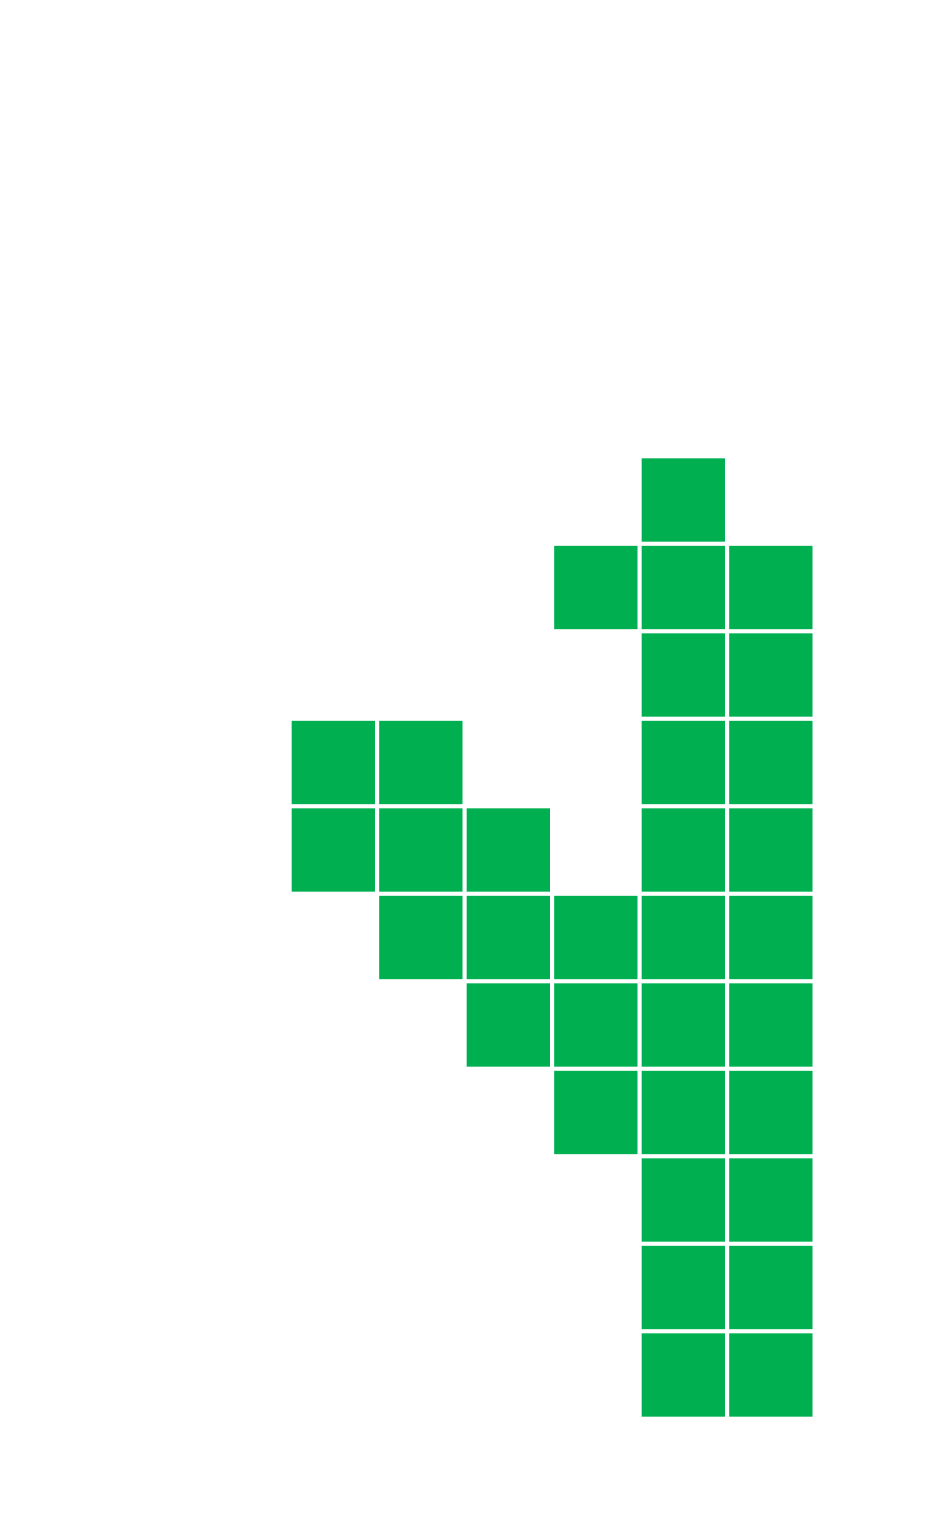 digraph G {
	node [shape=none] 
Mat1 [label=<
 <table border="0" cellborder="0" cellspacing = "2">
<tr><td BGCOLOR = "#FFFFFF" height="40" width="40"></td><td BGCOLOR = "#FFFFFF" height="40" width="40"></td><td BGCOLOR = "#FFFFFF" height="40" width="40"></td><td BGCOLOR = "#FFFFFF" height="40" width="40"></td><td BGCOLOR = "#FFFFFF" height="40" width="40"></td><td BGCOLOR = "#FFFFFF" height="40" width="40"></td><td BGCOLOR = "#FFFFFF" height="40" width="40"></td><td BGCOLOR = "#FFFFFF" height="40" width="40"></td><td BGCOLOR = "#FFFFFF" height="40" width="40"></td><td BGCOLOR = "#FFFFFF" height="40" width="40"></td></tr>
<tr><td BGCOLOR = "#FFFFFF" height="40" width="40"></td><td BGCOLOR = "#FFFFFF" height="40" width="40"></td><td BGCOLOR = "#FFFFFF" height="40" width="40"></td><td BGCOLOR = "#FFFFFF" height="40" width="40"></td><td BGCOLOR = "#FFFFFF" height="40" width="40"></td><td BGCOLOR = "#FFFFFF" height="40" width="40"></td><td BGCOLOR = "#FFFFFF" height="40" width="40"></td><td BGCOLOR = "#FFFFFF" height="40" width="40"></td><td BGCOLOR = "#FFFFFF" height="40" width="40"></td><td BGCOLOR = "#FFFFFF" height="40" width="40"></td></tr>
<tr><td BGCOLOR = "#FFFFFF" height="40" width="40"></td><td BGCOLOR = "#FFFFFF" height="40" width="40"></td><td BGCOLOR = "#FFFFFF" height="40" width="40"></td><td BGCOLOR = "#FFFFFF" height="40" width="40"></td><td BGCOLOR = "#FFFFFF" height="40" width="40"></td><td BGCOLOR = "#FFFFFF" height="40" width="40"></td><td BGCOLOR = "#FFFFFF" height="40" width="40"></td><td BGCOLOR = "#FFFFFF" height="40" width="40"></td><td BGCOLOR = "#FFFFFF" height="40" width="40"></td><td BGCOLOR = "#FFFFFF" height="40" width="40"></td></tr>
<tr><td BGCOLOR = "#FFFFFF" height="40" width="40"></td><td BGCOLOR = "#FFFFFF" height="40" width="40"></td><td BGCOLOR = "#FFFFFF" height="40" width="40"></td><td BGCOLOR = "#FFFFFF" height="40" width="40"></td><td BGCOLOR = "#FFFFFF" height="40" width="40"></td><td BGCOLOR = "#FFFFFF" height="40" width="40"></td><td BGCOLOR = "#FFFFFF" height="40" width="40"></td><td BGCOLOR = "#FFFFFF" height="40" width="40"></td><td BGCOLOR = "#FFFFFF" height="40" width="40"></td><td BGCOLOR = "#FFFFFF" height="40" width="40"></td></tr>
<tr><td BGCOLOR = "#FFFFFF" height="40" width="40"></td><td BGCOLOR = "#FFFFFF" height="40" width="40"></td><td BGCOLOR = "#FFFFFF" height="40" width="40"></td><td BGCOLOR = "#FFFFFF" height="40" width="40"></td><td BGCOLOR = "#FFFFFF" height="40" width="40"></td><td BGCOLOR = "#FFFFFF" height="40" width="40"></td><td BGCOLOR = "#FFFFFF" height="40" width="40"></td><td BGCOLOR = "#FFFFFF" height="40" width="40"></td><td BGCOLOR = "#FFFFFF" height="40" width="40"></td><td BGCOLOR = "#FFFFFF" height="40" width="40"></td></tr>
<tr><td BGCOLOR = "#FFFFFF" height="40" width="40"></td><td BGCOLOR = "#FFFFFF" height="40" width="40"></td><td BGCOLOR = "#FFFFFF" height="40" width="40"></td><td BGCOLOR = "#FFFFFF" height="40" width="40"></td><td BGCOLOR = "#FFFFFF" height="40" width="40"></td><td BGCOLOR = "#FFFFFF" height="40" width="40"></td><td BGCOLOR = "#FFFFFF" height="40" width="40"></td><td BGCOLOR = "#00B050" height="40" width="40"></td><td BGCOLOR = "#FFFFFF" height="40" width="40"></td><td BGCOLOR = "#FFFFFF" height="40" width="40"></td></tr>
<tr><td BGCOLOR = "#FFFFFF" height="40" width="40"></td><td BGCOLOR = "#FFFFFF" height="40" width="40"></td><td BGCOLOR = "#FFFFFF" height="40" width="40"></td><td BGCOLOR = "#FFFFFF" height="40" width="40"></td><td BGCOLOR = "#FFFFFF" height="40" width="40"></td><td BGCOLOR = "#FFFFFF" height="40" width="40"></td><td BGCOLOR = "#00B050" height="40" width="40"></td><td BGCOLOR = "#00B050" height="40" width="40"></td><td BGCOLOR = "#00B050" height="40" width="40"></td><td BGCOLOR = "#FFFFFF" height="40" width="40"></td></tr>
<tr><td BGCOLOR = "#FFFFFF" height="40" width="40"></td><td BGCOLOR = "#FFFFFF" height="40" width="40"></td><td BGCOLOR = "#FFFFFF" height="40" width="40"></td><td BGCOLOR = "#FFFFFF" height="40" width="40"></td><td BGCOLOR = "#FFFFFF" height="40" width="40"></td><td BGCOLOR = "#FFFFFF" height="40" width="40"></td><td BGCOLOR = "#FFFFFF" height="40" width="40"></td><td BGCOLOR = "#00B050" height="40" width="40"></td><td BGCOLOR = "#00B050" height="40" width="40"></td><td BGCOLOR = "#FFFFFF" height="40" width="40"></td></tr>
<tr><td BGCOLOR = "#FFFFFF" height="40" width="40"></td><td BGCOLOR = "#FFFFFF" height="40" width="40"></td><td BGCOLOR = "#FFFFFF" height="40" width="40"></td><td BGCOLOR = "#00B050" height="40" width="40"></td><td BGCOLOR = "#00B050" height="40" width="40"></td><td BGCOLOR = "#FFFFFF" height="40" width="40"></td><td BGCOLOR = "#FFFFFF" height="40" width="40"></td><td BGCOLOR = "#00B050" height="40" width="40"></td><td BGCOLOR = "#00B050" height="40" width="40"></td><td BGCOLOR = "#FFFFFF" height="40" width="40"></td></tr>
<tr><td BGCOLOR = "#FFFFFF" height="40" width="40"></td><td BGCOLOR = "#FFFFFF" height="40" width="40"></td><td BGCOLOR = "#FFFFFF" height="40" width="40"></td><td BGCOLOR = "#00B050" height="40" width="40"></td><td BGCOLOR = "#00B050" height="40" width="40"></td><td BGCOLOR = "#00B050" height="40" width="40"></td><td BGCOLOR = "#FFFFFF" height="40" width="40"></td><td BGCOLOR = "#00B050" height="40" width="40"></td><td BGCOLOR = "#00B050" height="40" width="40"></td><td BGCOLOR = "#FFFFFF" height="40" width="40"></td></tr>
<tr><td BGCOLOR = "#FFFFFF" height="40" width="40"></td><td BGCOLOR = "#FFFFFF" height="40" width="40"></td><td BGCOLOR = "#FFFFFF" height="40" width="40"></td><td BGCOLOR = "#FFFFFF" height="40" width="40"></td><td BGCOLOR = "#00B050" height="40" width="40"></td><td BGCOLOR = "#00B050" height="40" width="40"></td><td BGCOLOR = "#00B050" height="40" width="40"></td><td BGCOLOR = "#00B050" height="40" width="40"></td><td BGCOLOR = "#00B050" height="40" width="40"></td><td BGCOLOR = "#FFFFFF" height="40" width="40"></td></tr>
<tr><td BGCOLOR = "#FFFFFF" height="40" width="40"></td><td BGCOLOR = "#FFFFFF" height="40" width="40"></td><td BGCOLOR = "#FFFFFF" height="40" width="40"></td><td BGCOLOR = "#FFFFFF" height="40" width="40"></td><td BGCOLOR = "#FFFFFF" height="40" width="40"></td><td BGCOLOR = "#00B050" height="40" width="40"></td><td BGCOLOR = "#00B050" height="40" width="40"></td><td BGCOLOR = "#00B050" height="40" width="40"></td><td BGCOLOR = "#00B050" height="40" width="40"></td><td BGCOLOR = "#FFFFFF" height="40" width="40"></td></tr>
<tr><td BGCOLOR = "#FFFFFF" height="40" width="40"></td><td BGCOLOR = "#FFFFFF" height="40" width="40"></td><td BGCOLOR = "#FFFFFF" height="40" width="40"></td><td BGCOLOR = "#FFFFFF" height="40" width="40"></td><td BGCOLOR = "#FFFFFF" height="40" width="40"></td><td BGCOLOR = "#FFFFFF" height="40" width="40"></td><td BGCOLOR = "#00B050" height="40" width="40"></td><td BGCOLOR = "#00B050" height="40" width="40"></td><td BGCOLOR = "#00B050" height="40" width="40"></td><td BGCOLOR = "#FFFFFF" height="40" width="40"></td></tr>
<tr><td BGCOLOR = "#FFFFFF" height="40" width="40"></td><td BGCOLOR = "#FFFFFF" height="40" width="40"></td><td BGCOLOR = "#FFFFFF" height="40" width="40"></td><td BGCOLOR = "#FFFFFF" height="40" width="40"></td><td BGCOLOR = "#FFFFFF" height="40" width="40"></td><td BGCOLOR = "#FFFFFF" height="40" width="40"></td><td BGCOLOR = "#FFFFFF" height="40" width="40"></td><td BGCOLOR = "#00B050" height="40" width="40"></td><td BGCOLOR = "#00B050" height="40" width="40"></td><td BGCOLOR = "#FFFFFF" height="40" width="40"></td></tr>
<tr><td BGCOLOR = "#FFFFFF" height="40" width="40"></td><td BGCOLOR = "#FFFFFF" height="40" width="40"></td><td BGCOLOR = "#FFFFFF" height="40" width="40"></td><td BGCOLOR = "#FFFFFF" height="40" width="40"></td><td BGCOLOR = "#FFFFFF" height="40" width="40"></td><td BGCOLOR = "#FFFFFF" height="40" width="40"></td><td BGCOLOR = "#FFFFFF" height="40" width="40"></td><td BGCOLOR = "#00B050" height="40" width="40"></td><td BGCOLOR = "#00B050" height="40" width="40"></td><td BGCOLOR = "#FFFFFF" height="40" width="40"></td></tr>
<tr><td BGCOLOR = "#FFFFFF" height="40" width="40"></td><td BGCOLOR = "#FFFFFF" height="40" width="40"></td><td BGCOLOR = "#FFFFFF" height="40" width="40"></td><td BGCOLOR = "#FFFFFF" height="40" width="40"></td><td BGCOLOR = "#FFFFFF" height="40" width="40"></td><td BGCOLOR = "#FFFFFF" height="40" width="40"></td><td BGCOLOR = "#FFFFFF" height="40" width="40"></td><td BGCOLOR = "#00B050" height="40" width="40"></td><td BGCOLOR = "#00B050" height="40" width="40"></td><td BGCOLOR = "#FFFFFF" height="40" width="40"></td></tr>
<tr><td BGCOLOR = "#FFFFFF" height="40" width="40"></td><td BGCOLOR = "#FFFFFF" height="40" width="40"></td><td BGCOLOR = "#FFFFFF" height="40" width="40"></td><td BGCOLOR = "#FFFFFF" height="40" width="40"></td><td BGCOLOR = "#FFFFFF" height="40" width="40"></td><td BGCOLOR = "#FFFFFF" height="40" width="40"></td><td BGCOLOR = "#FFFFFF" height="40" width="40"></td><td BGCOLOR = "#FFFFFF" height="40" width="40"></td><td BGCOLOR = "#FFFFFF" height="40" width="40"></td><td BGCOLOR = "#FFFFFF" height="40" width="40"></td></tr>
</table>>]; 
 }
